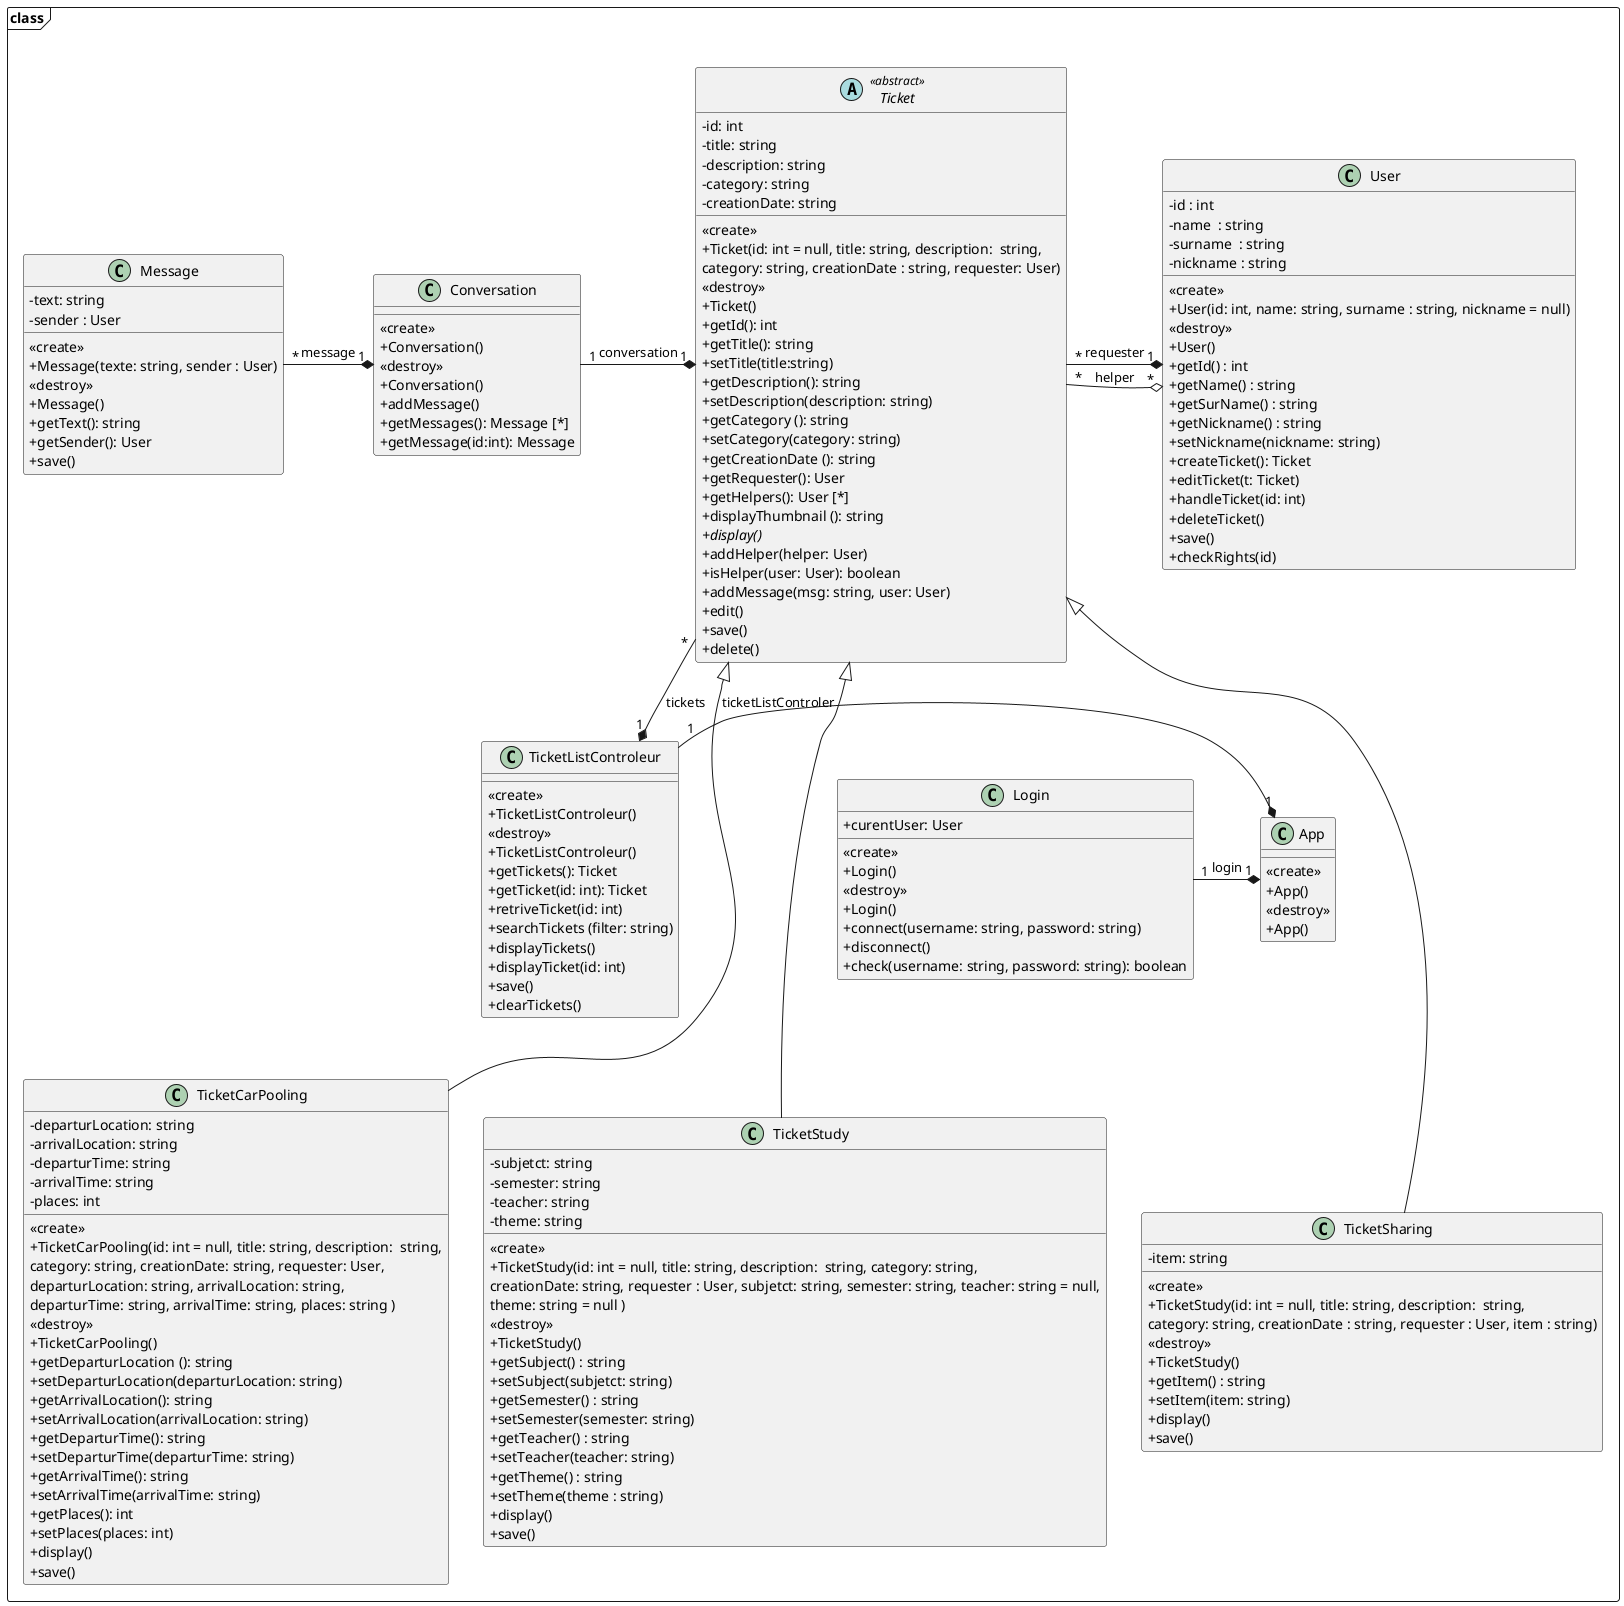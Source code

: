 @startuml diagramme de classe
skinparam classAttributeIconSize 0
package "class" as alias <<Frame>> {

abstract class Ticket <<abstract>> {
- id: int
- title: string
- description: string 
- category: string 
- creationDate: string
__
<<create>>
+ Ticket(id: int = null, title: string, description:  string,
 category: string, creationDate : string, requester: User)
<<destroy>>
+ Ticket()
+ getId(): int
+ getTitle(): string
+ setTitle(title:string)
+ getDescription(): string
+ setDescription(description: string) 
+ getCategory (): string
+ setCategory(category: string)
+ getCreationDate (): string
+ getRequester(): User
+ getHelpers(): User [*]
+ displayThumbnail (): string
{abstract}+ display()
+ addHelper(helper: User)
+ isHelper(user: User): boolean
+ addMessage(msg: string, user: User)
+ edit()
+ save()
+ delete()
}

class Conversation  {
__
<<create>>
+ Conversation()
<<destroy>>
+ Conversation()
+ addMessage()
+ getMessages(): Message [*]
+ getMessage(id:int): Message
}


class Message  {
-text: string
-sender : User
__
<<create>>
+ Message(texte: string, sender : User)
<<destroy>>
+ Message()
+ getText(): string
+ getSender(): User
+ save()
}

class TicketCarPooling  {
- departurLocation: string
- arrivalLocation: string
- departurTime: string
- arrivalTime: string
- places: int
__
<<create>>
+ TicketCarPooling(id: int = null, title: string, description:  string, 
category: string, creationDate: string, requester: User,
departurLocation: string, arrivalLocation: string, 
departurTime: string, arrivalTime: string, places: string )
<<destroy>>
+ TicketCarPooling()
+ getDeparturLocation (): string
+ setDeparturLocation(departurLocation: string)
+ getArrivalLocation(): string
+ setArrivalLocation(arrivalLocation: string)
+ getDeparturTime(): string
+ setDeparturTime(departurTime: string)
+ getArrivalTime(): string
+ setArrivalTime(arrivalTime: string)
+ getPlaces(): int
+ setPlaces(places: int) 
+ display()
+ save()
}



class TicketStudy  {
- subjetct: string
- semester: string
- teacher: string
- theme: string
__
<<create>>
+ TicketStudy(id: int = null, title: string, description:  string, category: string, 
creationDate: string, requester : User, subjetct: string, semester: string, teacher: string = null,
 theme: string = null )
<<destroy>>
+ TicketStudy()
+ getSubject() : string
+ setSubject(subjetct: string)
+ getSemester() : string
+ setSemester(semester: string)
+ getTeacher() : string
+ setTeacher(teacher: string)
+ getTheme() : string
+ setTheme(theme : string)
+ display()
+ save()
}

class TicketSharing  {
- item: string
__
<<create>>
+ TicketStudy(id: int = null, title: string, description:  string, 
category: string, creationDate : string, requester : User, item : string)
<<destroy>> 
+ TicketStudy()
+ getItem() : string
+ setItem(item: string)
+ display()
+save()
}

class User  {
- id : int
- name  : string
- surname  : string
- nickname : string
__
<<create>>
+ User(id: int, name: string, surname : string, nickname = null)
<<destroy>>
+ User()
+ getId() : int
+ getName() : string
+ getSurName() : string
+ getNickname() : string
+ setNickname(nickname: string)
+ createTicket(): Ticket
+ editTicket(t: Ticket)
+ handleTicket(id: int)
+ deleteTicket()
+ save()
+ checkRights(id)
}


class TicketListControleur {
__
<<create>>
+ TicketListControleur()
<<destroy>>
+ TicketListControleur()
+ getTickets(): Ticket
+ getTicket(id: int): Ticket
+ retriveTicket(id: int)
+ searchTickets (filter: string)
+ displayTickets()
+ displayTicket(id: int)
+ save()
+ clearTickets()
}

class App {
__
<<create>>
+ App()
<<destroy>>
+ App() 
}

class Login {
+ curentUser: User
__
<<create>>
+ Login()
<<destroy>>
+ Login() 
+ connect(username: string, password: string)
+ disconnect()
+ check(username: string, password: string): boolean 
}


Ticket <|--- TicketCarPooling
Ticket <|---TicketStudy
Ticket <|---TicketSharing
App "1" *-right- "1" TicketListControleur: ticketListControler 
App "1" *-left- "1" Login: login 


User "1" *---left- "*" Ticket : requester
User "*" o---left- "*" Ticket : helper
Ticket "1" *---left- "1" Conversation: conversation
Conversation"1" *-left-- "*" Message :message
Ticket "*" -down-* "1" TicketListControleur : tickets

}
@enduml